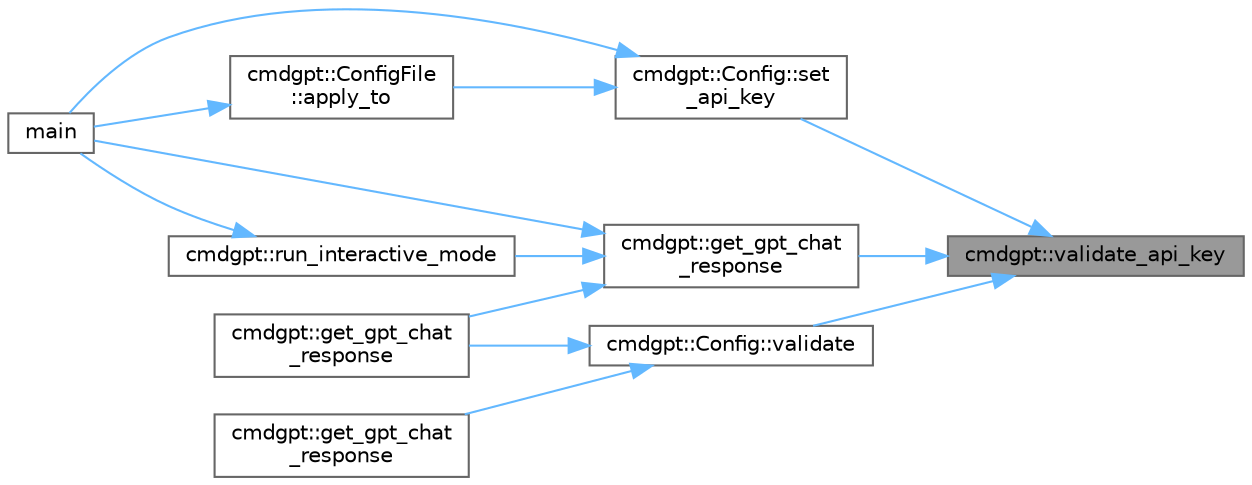 digraph "cmdgpt::validate_api_key"
{
 // LATEX_PDF_SIZE
  bgcolor="transparent";
  edge [fontname=Helvetica,fontsize=10,labelfontname=Helvetica,labelfontsize=10];
  node [fontname=Helvetica,fontsize=10,shape=box,height=0.2,width=0.4];
  rankdir="RL";
  Node1 [id="Node000001",label="cmdgpt::validate_api_key",height=0.2,width=0.4,color="gray40", fillcolor="grey60", style="filled", fontcolor="black",tooltip="Validates and sanitizes API key input."];
  Node1 -> Node2 [id="edge1_Node000001_Node000002",dir="back",color="steelblue1",style="solid",tooltip=" "];
  Node2 [id="Node000002",label="cmdgpt::get_gpt_chat\l_response",height=0.2,width=0.4,color="grey40", fillcolor="white", style="filled",URL="$d0/d05/namespacecmdgpt.html#a19ed2e07630c91548444910087b275fb",tooltip="Sends a chat completion request to the OpenAI API (legacy interface)"];
  Node2 -> Node3 [id="edge2_Node000002_Node000003",dir="back",color="steelblue1",style="solid",tooltip=" "];
  Node3 [id="Node000003",label="cmdgpt::get_gpt_chat\l_response",height=0.2,width=0.4,color="grey40", fillcolor="white", style="filled",URL="$d0/d05/namespacecmdgpt.html#abced6f324d1b470766d2a964e5f6d108",tooltip="Sends a chat completion request to the OpenAI API (modern interface)"];
  Node2 -> Node4 [id="edge3_Node000002_Node000004",dir="back",color="steelblue1",style="solid",tooltip=" "];
  Node4 [id="Node000004",label="main",height=0.2,width=0.4,color="grey40", fillcolor="white", style="filled",URL="$df/d0a/main_8cpp.html#a814244b02f6701fd8ead246678bb3dae",tooltip="Parses command-line arguments and environment variables."];
  Node2 -> Node5 [id="edge4_Node000002_Node000005",dir="back",color="steelblue1",style="solid",tooltip=" "];
  Node5 [id="Node000005",label="cmdgpt::run_interactive_mode",height=0.2,width=0.4,color="grey40", fillcolor="white", style="filled",URL="$d0/d05/namespacecmdgpt.html#abf82caf2672c9725565702d40cd379e6",tooltip="Run interactive REPL mode."];
  Node5 -> Node4 [id="edge5_Node000005_Node000004",dir="back",color="steelblue1",style="solid",tooltip=" "];
  Node1 -> Node6 [id="edge6_Node000001_Node000006",dir="back",color="steelblue1",style="solid",tooltip=" "];
  Node6 [id="Node000006",label="cmdgpt::Config::set\l_api_key",height=0.2,width=0.4,color="grey40", fillcolor="white", style="filled",URL="$de/d57/classcmdgpt_1_1Config.html#a3f1874f49c3eedcd0236a99ada710b1d",tooltip="Set API key with validation."];
  Node6 -> Node7 [id="edge7_Node000006_Node000007",dir="back",color="steelblue1",style="solid",tooltip=" "];
  Node7 [id="Node000007",label="cmdgpt::ConfigFile\l::apply_to",height=0.2,width=0.4,color="grey40", fillcolor="white", style="filled",URL="$d3/d46/classcmdgpt_1_1ConfigFile.html#a885b77f9decce10ebce9de898f884afe",tooltip="Apply loaded configuration to a Config object."];
  Node7 -> Node4 [id="edge8_Node000007_Node000004",dir="back",color="steelblue1",style="solid",tooltip=" "];
  Node6 -> Node4 [id="edge9_Node000006_Node000004",dir="back",color="steelblue1",style="solid",tooltip=" "];
  Node1 -> Node8 [id="edge10_Node000001_Node000008",dir="back",color="steelblue1",style="solid",tooltip=" "];
  Node8 [id="Node000008",label="cmdgpt::Config::validate",height=0.2,width=0.4,color="grey40", fillcolor="white", style="filled",URL="$de/d57/classcmdgpt_1_1Config.html#a846dea2023000846006111edac398cb5",tooltip="Validate all configuration values."];
  Node8 -> Node9 [id="edge11_Node000008_Node000009",dir="back",color="steelblue1",style="solid",tooltip=" "];
  Node9 [id="Node000009",label="cmdgpt::get_gpt_chat\l_response",height=0.2,width=0.4,color="grey40", fillcolor="white", style="filled",URL="$d0/d05/namespacecmdgpt.html#afcc71e70bfea7ed640705a027ca741e4",tooltip="Sends a chat completion request with conversation history."];
  Node8 -> Node3 [id="edge12_Node000008_Node000003",dir="back",color="steelblue1",style="solid",tooltip=" "];
}
